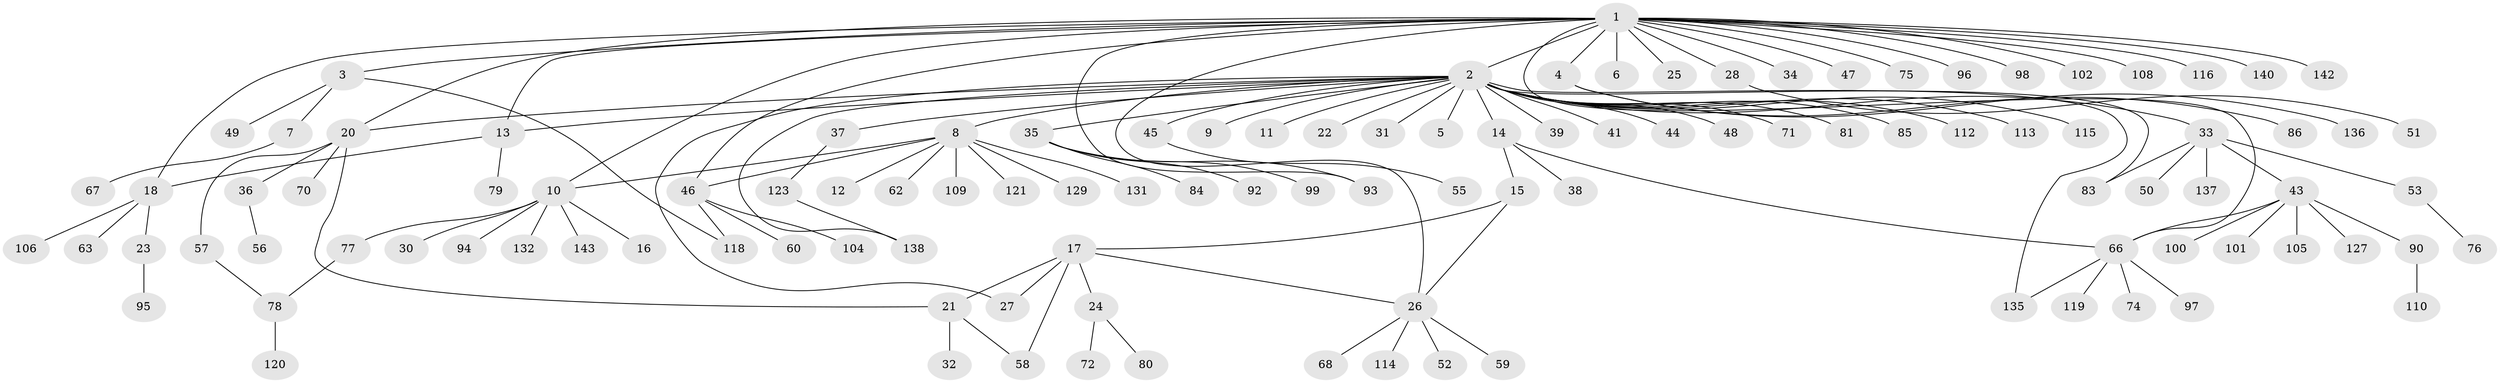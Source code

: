 // Generated by graph-tools (version 1.1) at 2025/51/02/27/25 19:51:55]
// undirected, 114 vertices, 131 edges
graph export_dot {
graph [start="1"]
  node [color=gray90,style=filled];
  1 [super="+125"];
  2 [super="+54"];
  3 [super="+29"];
  4 [super="+87"];
  5;
  6;
  7 [super="+40"];
  8 [super="+134"];
  9 [super="+91"];
  10 [super="+64"];
  11 [super="+111"];
  12;
  13 [super="+88"];
  14 [super="+19"];
  15;
  16;
  17 [super="+130"];
  18 [super="+42"];
  20 [super="+69"];
  21 [super="+124"];
  22 [super="+117"];
  23;
  24;
  25;
  26 [super="+122"];
  27 [super="+126"];
  28 [super="+141"];
  30;
  31;
  32;
  33 [super="+133"];
  34;
  35 [super="+61"];
  36;
  37;
  38;
  39;
  41;
  43 [super="+65"];
  44;
  45;
  46 [super="+82"];
  47;
  48;
  49;
  50;
  51 [super="+128"];
  52;
  53;
  55 [super="+103"];
  56;
  57;
  58;
  59;
  60;
  62;
  63;
  66 [super="+73"];
  67 [super="+107"];
  68;
  70;
  71;
  72;
  74;
  75;
  76;
  77;
  78 [super="+89"];
  79;
  80;
  81;
  83;
  84;
  85;
  86;
  90;
  92;
  93;
  94 [super="+139"];
  95;
  96;
  97;
  98;
  99;
  100;
  101;
  102;
  104;
  105;
  106;
  108;
  109;
  110;
  112;
  113;
  114;
  115;
  116;
  118;
  119;
  120;
  121;
  123;
  127;
  129;
  131;
  132;
  135;
  136;
  137;
  138;
  140;
  142;
  143;
  1 -- 2 [weight=2];
  1 -- 3;
  1 -- 4;
  1 -- 6;
  1 -- 13;
  1 -- 18;
  1 -- 20;
  1 -- 25;
  1 -- 28;
  1 -- 34;
  1 -- 47;
  1 -- 66;
  1 -- 75;
  1 -- 93;
  1 -- 96;
  1 -- 98;
  1 -- 102;
  1 -- 108;
  1 -- 116;
  1 -- 140;
  1 -- 142;
  1 -- 10;
  1 -- 46;
  1 -- 26;
  2 -- 5;
  2 -- 8;
  2 -- 9;
  2 -- 11;
  2 -- 13;
  2 -- 14;
  2 -- 22;
  2 -- 31;
  2 -- 33;
  2 -- 35;
  2 -- 37;
  2 -- 39;
  2 -- 41;
  2 -- 44;
  2 -- 45;
  2 -- 48;
  2 -- 81;
  2 -- 85;
  2 -- 112;
  2 -- 113;
  2 -- 115;
  2 -- 135;
  2 -- 138;
  2 -- 20;
  2 -- 83;
  2 -- 71;
  2 -- 27;
  3 -- 7;
  3 -- 49;
  3 -- 118;
  4 -- 86;
  4 -- 136;
  7 -- 67;
  8 -- 10;
  8 -- 12;
  8 -- 46;
  8 -- 62;
  8 -- 109;
  8 -- 121;
  8 -- 129;
  8 -- 131;
  10 -- 16;
  10 -- 30;
  10 -- 132;
  10 -- 143;
  10 -- 77;
  10 -- 94;
  13 -- 79;
  13 -- 18;
  14 -- 15;
  14 -- 38;
  14 -- 66;
  15 -- 17;
  15 -- 26;
  17 -- 21;
  17 -- 24;
  17 -- 26;
  17 -- 27;
  17 -- 58;
  18 -- 23;
  18 -- 63;
  18 -- 106;
  20 -- 21;
  20 -- 36;
  20 -- 57;
  20 -- 70;
  21 -- 32;
  21 -- 58;
  23 -- 95;
  24 -- 72;
  24 -- 80;
  26 -- 52;
  26 -- 59;
  26 -- 68;
  26 -- 114;
  28 -- 51;
  33 -- 43;
  33 -- 50;
  33 -- 53;
  33 -- 83;
  33 -- 137;
  35 -- 84;
  35 -- 92;
  35 -- 93;
  35 -- 99;
  36 -- 56;
  37 -- 123;
  43 -- 90;
  43 -- 101;
  43 -- 127;
  43 -- 105;
  43 -- 66;
  43 -- 100;
  45 -- 55;
  46 -- 60;
  46 -- 104;
  46 -- 118;
  53 -- 76;
  57 -- 78;
  66 -- 97;
  66 -- 119;
  66 -- 135;
  66 -- 74;
  77 -- 78;
  78 -- 120;
  90 -- 110;
  123 -- 138;
}
